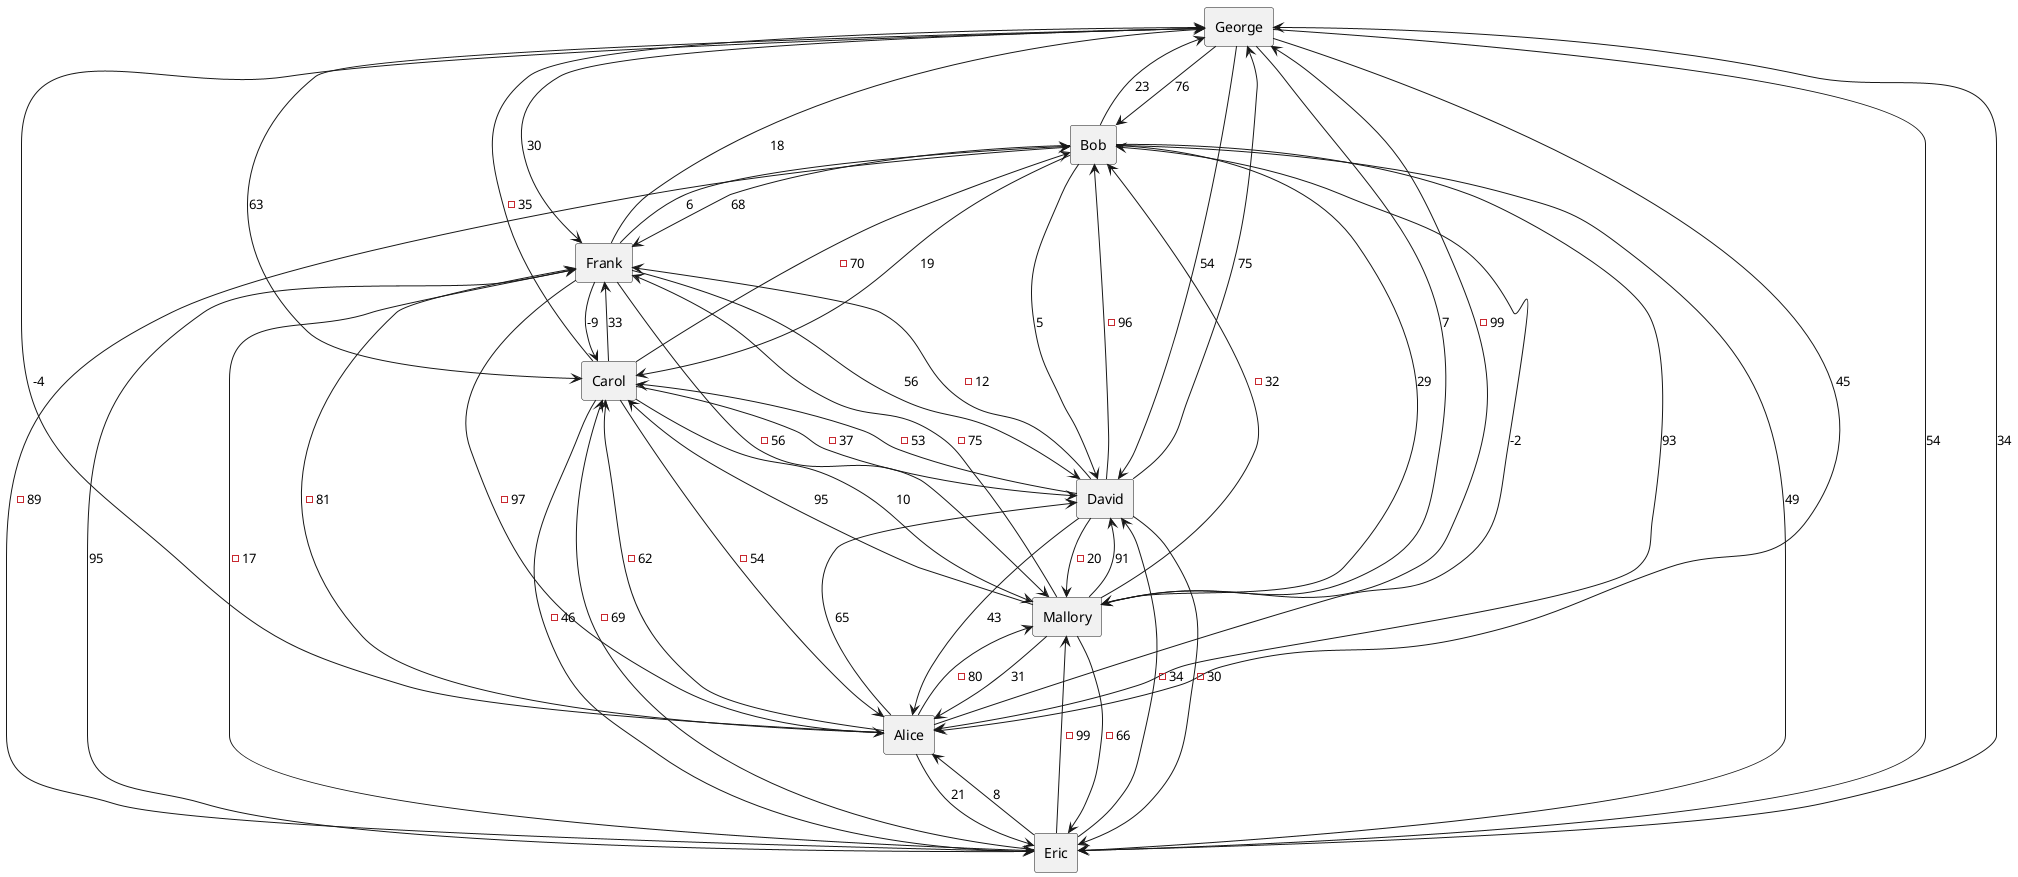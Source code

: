 @startuml
 rectangle George
 rectangle Bob
 rectangle Eric
 rectangle Alice
 rectangle Mallory
 rectangle David
 rectangle Carol
 rectangle Frank
 George --> Bob: 76
 George --> Eric: 54
 George --> Alice: 45
 George --> Mallory: 7
 George --> David: 54
 George --> Carol: 63
 George --> Frank: 30
 Bob --> George: 23
 Bob --> Eric: 49
 Bob --> Alice: 93
 Bob --> Mallory: 29
 Bob --> David: 5
 Bob --> Carol: 19
 Bob --> Frank: 68
 Eric --> George: 34
 Eric --> Bob: -89
 Eric --> Alice: 8
 Eric --> Mallory: -99
 Eric --> David: -34
 Eric --> Carol: -69
 Eric --> Frank: 95
 Alice --> George: -4
 Alice --> Bob: -2
 Alice --> Eric: 21
 Alice --> Mallory: -80
 Alice --> David: 65
 Alice --> Carol: -62
 Alice --> Frank: -81
 Mallory --> George: -99
 Mallory --> Bob: -32
 Mallory --> Eric: -66
 Mallory --> Alice: 31
 Mallory --> David: 91
 Mallory --> Carol: 95
 Mallory --> Frank: -75
 David --> George: 75
 David --> Bob: -96
 David --> Eric: -30
 David --> Alice: 43
 David --> Mallory: -20
 David --> Carol: -53
 David --> Frank: -12
 Carol --> George: -35
 Carol --> Bob: -70
 Carol --> Eric: -46
 Carol --> Alice: -54
 Carol --> Mallory: 10
 Carol --> David: -37
 Carol --> Frank: 33
 Frank --> George: 18
 Frank --> Bob: 6
 Frank --> Eric: -17
 Frank --> Alice: -97
 Frank --> Mallory: -56
 Frank --> David: 56
 Frank --> Carol: -9
@enduml
